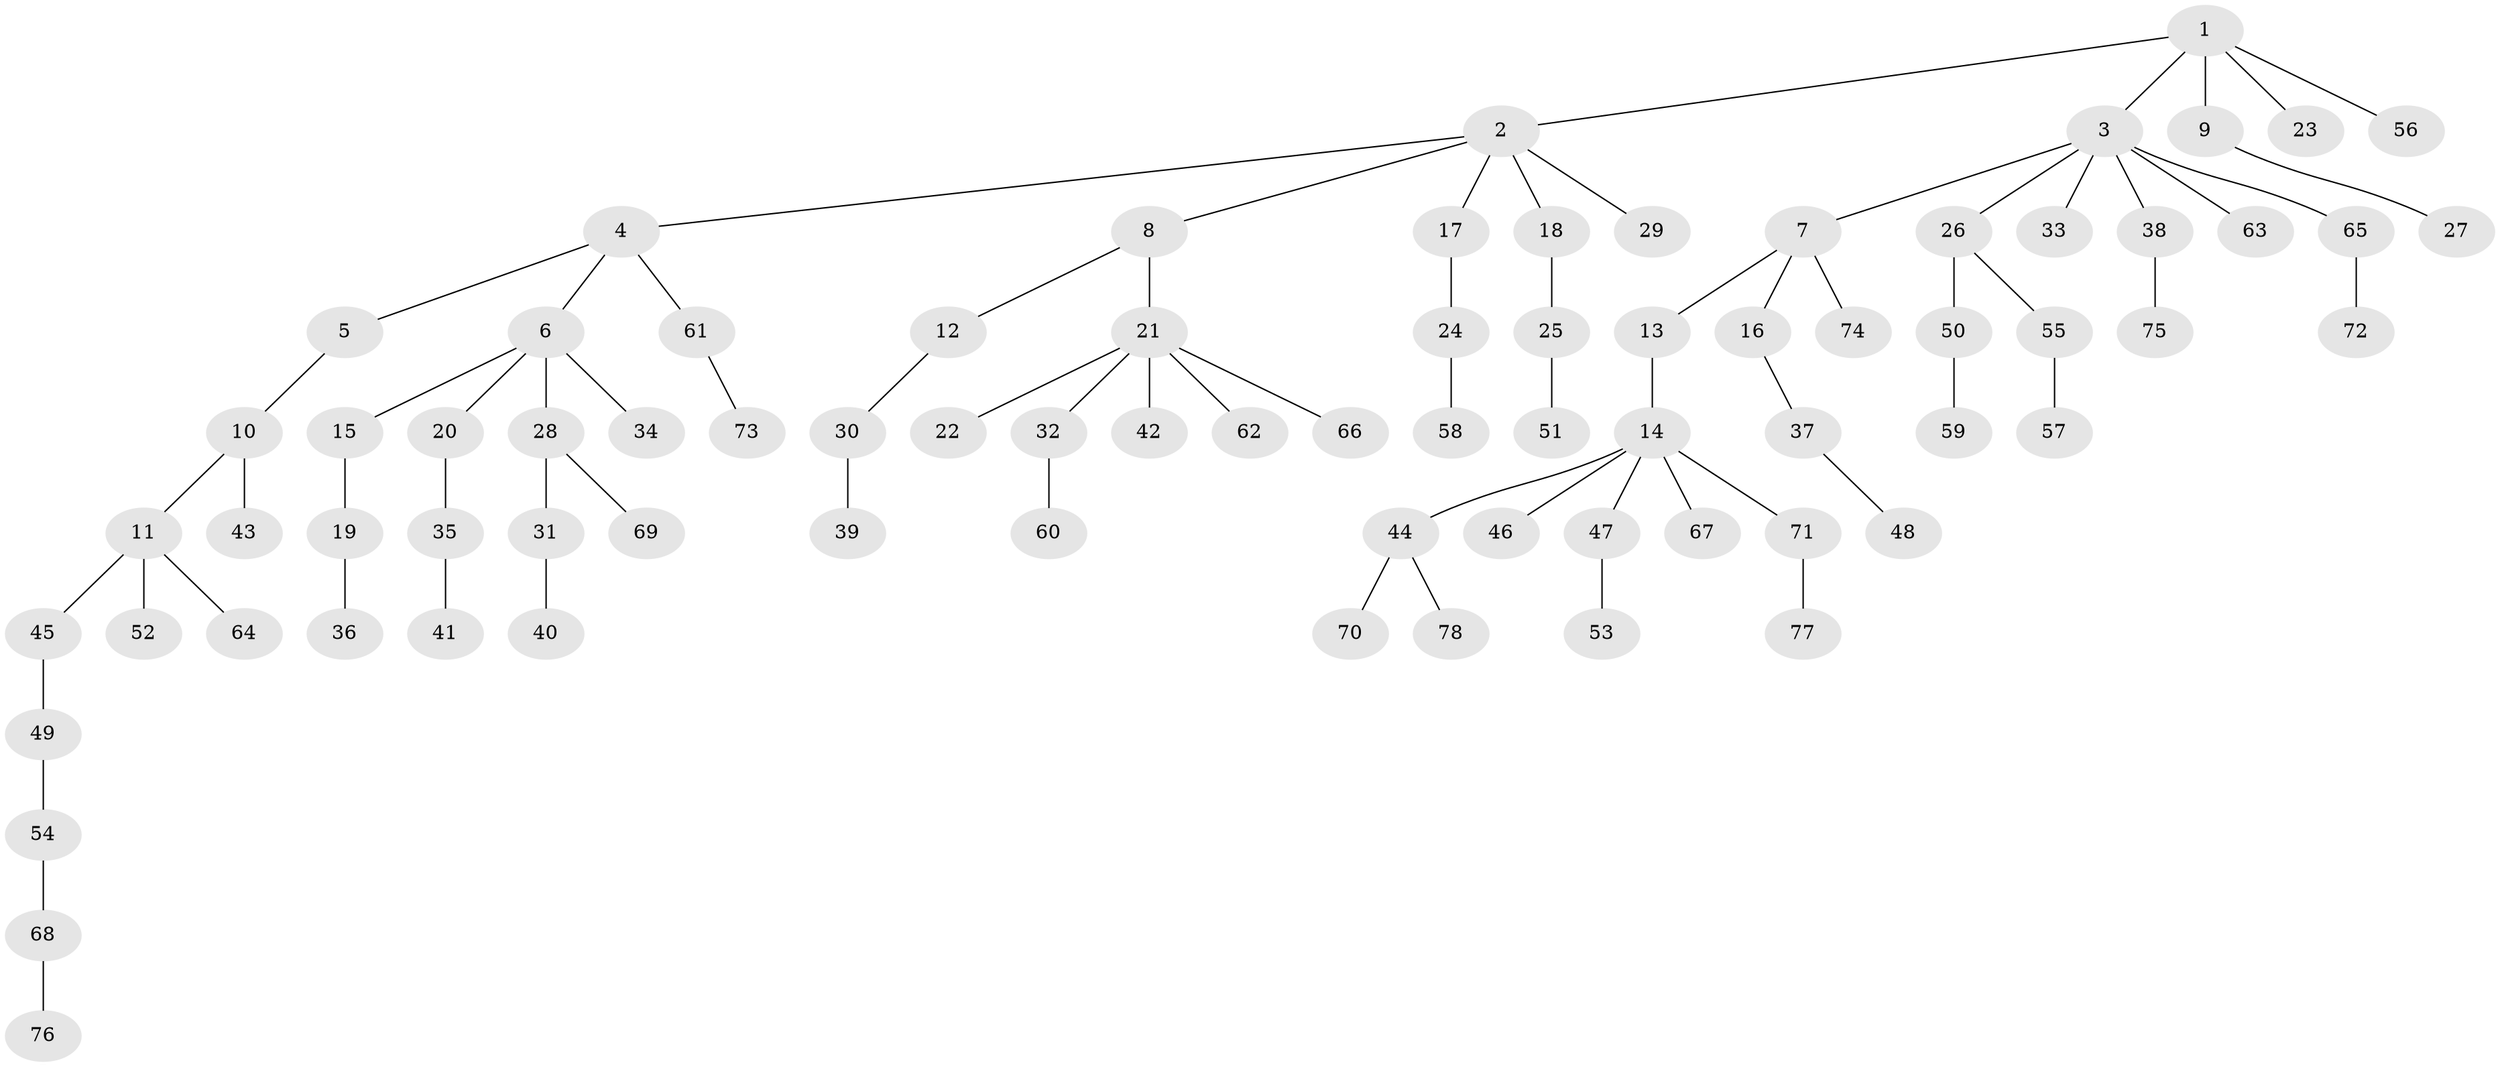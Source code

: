 // Generated by graph-tools (version 1.1) at 2025/53/03/09/25 04:53:18]
// undirected, 78 vertices, 77 edges
graph export_dot {
graph [start="1"]
  node [color=gray90,style=filled];
  1;
  2;
  3;
  4;
  5;
  6;
  7;
  8;
  9;
  10;
  11;
  12;
  13;
  14;
  15;
  16;
  17;
  18;
  19;
  20;
  21;
  22;
  23;
  24;
  25;
  26;
  27;
  28;
  29;
  30;
  31;
  32;
  33;
  34;
  35;
  36;
  37;
  38;
  39;
  40;
  41;
  42;
  43;
  44;
  45;
  46;
  47;
  48;
  49;
  50;
  51;
  52;
  53;
  54;
  55;
  56;
  57;
  58;
  59;
  60;
  61;
  62;
  63;
  64;
  65;
  66;
  67;
  68;
  69;
  70;
  71;
  72;
  73;
  74;
  75;
  76;
  77;
  78;
  1 -- 2;
  1 -- 3;
  1 -- 9;
  1 -- 23;
  1 -- 56;
  2 -- 4;
  2 -- 8;
  2 -- 17;
  2 -- 18;
  2 -- 29;
  3 -- 7;
  3 -- 26;
  3 -- 33;
  3 -- 38;
  3 -- 63;
  3 -- 65;
  4 -- 5;
  4 -- 6;
  4 -- 61;
  5 -- 10;
  6 -- 15;
  6 -- 20;
  6 -- 28;
  6 -- 34;
  7 -- 13;
  7 -- 16;
  7 -- 74;
  8 -- 12;
  8 -- 21;
  9 -- 27;
  10 -- 11;
  10 -- 43;
  11 -- 45;
  11 -- 52;
  11 -- 64;
  12 -- 30;
  13 -- 14;
  14 -- 44;
  14 -- 46;
  14 -- 47;
  14 -- 67;
  14 -- 71;
  15 -- 19;
  16 -- 37;
  17 -- 24;
  18 -- 25;
  19 -- 36;
  20 -- 35;
  21 -- 22;
  21 -- 32;
  21 -- 42;
  21 -- 62;
  21 -- 66;
  24 -- 58;
  25 -- 51;
  26 -- 50;
  26 -- 55;
  28 -- 31;
  28 -- 69;
  30 -- 39;
  31 -- 40;
  32 -- 60;
  35 -- 41;
  37 -- 48;
  38 -- 75;
  44 -- 70;
  44 -- 78;
  45 -- 49;
  47 -- 53;
  49 -- 54;
  50 -- 59;
  54 -- 68;
  55 -- 57;
  61 -- 73;
  65 -- 72;
  68 -- 76;
  71 -- 77;
}
